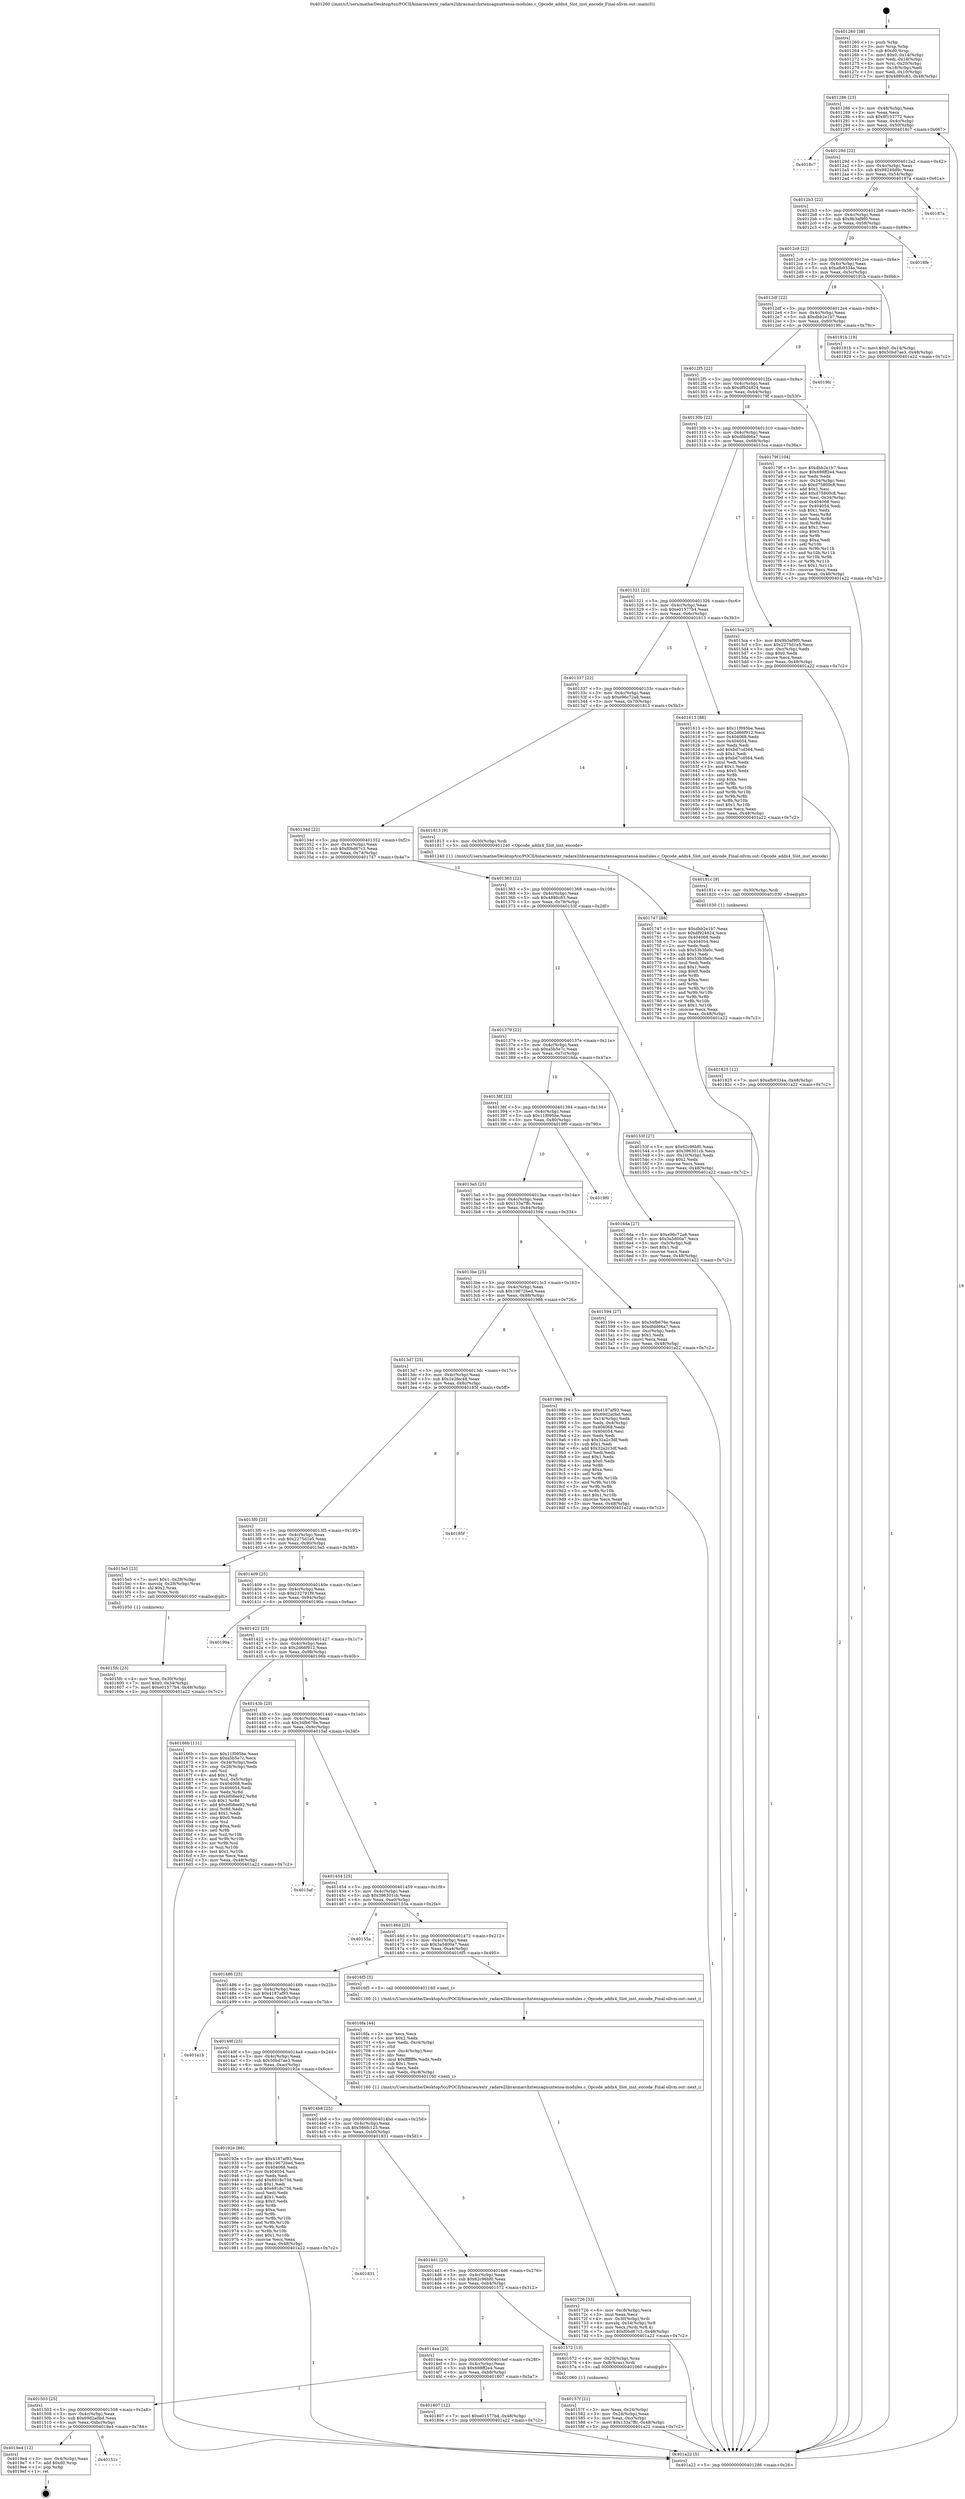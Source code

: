 digraph "0x401260" {
  label = "0x401260 (/mnt/c/Users/mathe/Desktop/tcc/POCII/binaries/extr_radare2librasmarchxtensagnuxtensa-modules.c_Opcode_addx4_Slot_inst_encode_Final-ollvm.out::main(0))"
  labelloc = "t"
  node[shape=record]

  Entry [label="",width=0.3,height=0.3,shape=circle,fillcolor=black,style=filled]
  "0x401286" [label="{
     0x401286 [23]\l
     | [instrs]\l
     &nbsp;&nbsp;0x401286 \<+3\>: mov -0x48(%rbp),%eax\l
     &nbsp;&nbsp;0x401289 \<+2\>: mov %eax,%ecx\l
     &nbsp;&nbsp;0x40128b \<+6\>: sub $0x8f153772,%ecx\l
     &nbsp;&nbsp;0x401291 \<+3\>: mov %eax,-0x4c(%rbp)\l
     &nbsp;&nbsp;0x401294 \<+3\>: mov %ecx,-0x50(%rbp)\l
     &nbsp;&nbsp;0x401297 \<+6\>: je 00000000004018c7 \<main+0x667\>\l
  }"]
  "0x4018c7" [label="{
     0x4018c7\l
  }", style=dashed]
  "0x40129d" [label="{
     0x40129d [22]\l
     | [instrs]\l
     &nbsp;&nbsp;0x40129d \<+5\>: jmp 00000000004012a2 \<main+0x42\>\l
     &nbsp;&nbsp;0x4012a2 \<+3\>: mov -0x4c(%rbp),%eax\l
     &nbsp;&nbsp;0x4012a5 \<+5\>: sub $0x98249d9c,%eax\l
     &nbsp;&nbsp;0x4012aa \<+3\>: mov %eax,-0x54(%rbp)\l
     &nbsp;&nbsp;0x4012ad \<+6\>: je 000000000040187a \<main+0x61a\>\l
  }"]
  Exit [label="",width=0.3,height=0.3,shape=circle,fillcolor=black,style=filled,peripheries=2]
  "0x40187a" [label="{
     0x40187a\l
  }", style=dashed]
  "0x4012b3" [label="{
     0x4012b3 [22]\l
     | [instrs]\l
     &nbsp;&nbsp;0x4012b3 \<+5\>: jmp 00000000004012b8 \<main+0x58\>\l
     &nbsp;&nbsp;0x4012b8 \<+3\>: mov -0x4c(%rbp),%eax\l
     &nbsp;&nbsp;0x4012bb \<+5\>: sub $0x9b3af9f0,%eax\l
     &nbsp;&nbsp;0x4012c0 \<+3\>: mov %eax,-0x58(%rbp)\l
     &nbsp;&nbsp;0x4012c3 \<+6\>: je 00000000004018fe \<main+0x69e\>\l
  }"]
  "0x40151c" [label="{
     0x40151c\l
  }", style=dashed]
  "0x4018fe" [label="{
     0x4018fe\l
  }", style=dashed]
  "0x4012c9" [label="{
     0x4012c9 [22]\l
     | [instrs]\l
     &nbsp;&nbsp;0x4012c9 \<+5\>: jmp 00000000004012ce \<main+0x6e\>\l
     &nbsp;&nbsp;0x4012ce \<+3\>: mov -0x4c(%rbp),%eax\l
     &nbsp;&nbsp;0x4012d1 \<+5\>: sub $0xafb9334a,%eax\l
     &nbsp;&nbsp;0x4012d6 \<+3\>: mov %eax,-0x5c(%rbp)\l
     &nbsp;&nbsp;0x4012d9 \<+6\>: je 000000000040191b \<main+0x6bb\>\l
  }"]
  "0x4019e4" [label="{
     0x4019e4 [12]\l
     | [instrs]\l
     &nbsp;&nbsp;0x4019e4 \<+3\>: mov -0x4(%rbp),%eax\l
     &nbsp;&nbsp;0x4019e7 \<+7\>: add $0xd0,%rsp\l
     &nbsp;&nbsp;0x4019ee \<+1\>: pop %rbp\l
     &nbsp;&nbsp;0x4019ef \<+1\>: ret\l
  }"]
  "0x40191b" [label="{
     0x40191b [19]\l
     | [instrs]\l
     &nbsp;&nbsp;0x40191b \<+7\>: movl $0x0,-0x14(%rbp)\l
     &nbsp;&nbsp;0x401922 \<+7\>: movl $0x50bd7ae3,-0x48(%rbp)\l
     &nbsp;&nbsp;0x401929 \<+5\>: jmp 0000000000401a22 \<main+0x7c2\>\l
  }"]
  "0x4012df" [label="{
     0x4012df [22]\l
     | [instrs]\l
     &nbsp;&nbsp;0x4012df \<+5\>: jmp 00000000004012e4 \<main+0x84\>\l
     &nbsp;&nbsp;0x4012e4 \<+3\>: mov -0x4c(%rbp),%eax\l
     &nbsp;&nbsp;0x4012e7 \<+5\>: sub $0xdbb2e1b7,%eax\l
     &nbsp;&nbsp;0x4012ec \<+3\>: mov %eax,-0x60(%rbp)\l
     &nbsp;&nbsp;0x4012ef \<+6\>: je 00000000004019fc \<main+0x79c\>\l
  }"]
  "0x401825" [label="{
     0x401825 [12]\l
     | [instrs]\l
     &nbsp;&nbsp;0x401825 \<+7\>: movl $0xafb9334a,-0x48(%rbp)\l
     &nbsp;&nbsp;0x40182c \<+5\>: jmp 0000000000401a22 \<main+0x7c2\>\l
  }"]
  "0x4019fc" [label="{
     0x4019fc\l
  }", style=dashed]
  "0x4012f5" [label="{
     0x4012f5 [22]\l
     | [instrs]\l
     &nbsp;&nbsp;0x4012f5 \<+5\>: jmp 00000000004012fa \<main+0x9a\>\l
     &nbsp;&nbsp;0x4012fa \<+3\>: mov -0x4c(%rbp),%eax\l
     &nbsp;&nbsp;0x4012fd \<+5\>: sub $0xdf924824,%eax\l
     &nbsp;&nbsp;0x401302 \<+3\>: mov %eax,-0x64(%rbp)\l
     &nbsp;&nbsp;0x401305 \<+6\>: je 000000000040179f \<main+0x53f\>\l
  }"]
  "0x40181c" [label="{
     0x40181c [9]\l
     | [instrs]\l
     &nbsp;&nbsp;0x40181c \<+4\>: mov -0x30(%rbp),%rdi\l
     &nbsp;&nbsp;0x401820 \<+5\>: call 0000000000401030 \<free@plt\>\l
     | [calls]\l
     &nbsp;&nbsp;0x401030 \{1\} (unknown)\l
  }"]
  "0x40179f" [label="{
     0x40179f [104]\l
     | [instrs]\l
     &nbsp;&nbsp;0x40179f \<+5\>: mov $0xdbb2e1b7,%eax\l
     &nbsp;&nbsp;0x4017a4 \<+5\>: mov $0x698ff2e4,%ecx\l
     &nbsp;&nbsp;0x4017a9 \<+2\>: xor %edx,%edx\l
     &nbsp;&nbsp;0x4017ab \<+3\>: mov -0x34(%rbp),%esi\l
     &nbsp;&nbsp;0x4017ae \<+6\>: sub $0xd75800c8,%esi\l
     &nbsp;&nbsp;0x4017b4 \<+3\>: add $0x1,%esi\l
     &nbsp;&nbsp;0x4017b7 \<+6\>: add $0xd75800c8,%esi\l
     &nbsp;&nbsp;0x4017bd \<+3\>: mov %esi,-0x34(%rbp)\l
     &nbsp;&nbsp;0x4017c0 \<+7\>: mov 0x404068,%esi\l
     &nbsp;&nbsp;0x4017c7 \<+7\>: mov 0x404054,%edi\l
     &nbsp;&nbsp;0x4017ce \<+3\>: sub $0x1,%edx\l
     &nbsp;&nbsp;0x4017d1 \<+3\>: mov %esi,%r8d\l
     &nbsp;&nbsp;0x4017d4 \<+3\>: add %edx,%r8d\l
     &nbsp;&nbsp;0x4017d7 \<+4\>: imul %r8d,%esi\l
     &nbsp;&nbsp;0x4017db \<+3\>: and $0x1,%esi\l
     &nbsp;&nbsp;0x4017de \<+3\>: cmp $0x0,%esi\l
     &nbsp;&nbsp;0x4017e1 \<+4\>: sete %r9b\l
     &nbsp;&nbsp;0x4017e5 \<+3\>: cmp $0xa,%edi\l
     &nbsp;&nbsp;0x4017e8 \<+4\>: setl %r10b\l
     &nbsp;&nbsp;0x4017ec \<+3\>: mov %r9b,%r11b\l
     &nbsp;&nbsp;0x4017ef \<+3\>: and %r10b,%r11b\l
     &nbsp;&nbsp;0x4017f2 \<+3\>: xor %r10b,%r9b\l
     &nbsp;&nbsp;0x4017f5 \<+3\>: or %r9b,%r11b\l
     &nbsp;&nbsp;0x4017f8 \<+4\>: test $0x1,%r11b\l
     &nbsp;&nbsp;0x4017fc \<+3\>: cmovne %ecx,%eax\l
     &nbsp;&nbsp;0x4017ff \<+3\>: mov %eax,-0x48(%rbp)\l
     &nbsp;&nbsp;0x401802 \<+5\>: jmp 0000000000401a22 \<main+0x7c2\>\l
  }"]
  "0x40130b" [label="{
     0x40130b [22]\l
     | [instrs]\l
     &nbsp;&nbsp;0x40130b \<+5\>: jmp 0000000000401310 \<main+0xb0\>\l
     &nbsp;&nbsp;0x401310 \<+3\>: mov -0x4c(%rbp),%eax\l
     &nbsp;&nbsp;0x401313 \<+5\>: sub $0xdfdd66a7,%eax\l
     &nbsp;&nbsp;0x401318 \<+3\>: mov %eax,-0x68(%rbp)\l
     &nbsp;&nbsp;0x40131b \<+6\>: je 00000000004015ca \<main+0x36a\>\l
  }"]
  "0x401503" [label="{
     0x401503 [25]\l
     | [instrs]\l
     &nbsp;&nbsp;0x401503 \<+5\>: jmp 0000000000401508 \<main+0x2a8\>\l
     &nbsp;&nbsp;0x401508 \<+3\>: mov -0x4c(%rbp),%eax\l
     &nbsp;&nbsp;0x40150b \<+5\>: sub $0x69d2a0bd,%eax\l
     &nbsp;&nbsp;0x401510 \<+6\>: mov %eax,-0xbc(%rbp)\l
     &nbsp;&nbsp;0x401516 \<+6\>: je 00000000004019e4 \<main+0x784\>\l
  }"]
  "0x4015ca" [label="{
     0x4015ca [27]\l
     | [instrs]\l
     &nbsp;&nbsp;0x4015ca \<+5\>: mov $0x9b3af9f0,%eax\l
     &nbsp;&nbsp;0x4015cf \<+5\>: mov $0x2275d1e5,%ecx\l
     &nbsp;&nbsp;0x4015d4 \<+3\>: mov -0xc(%rbp),%edx\l
     &nbsp;&nbsp;0x4015d7 \<+3\>: cmp $0x0,%edx\l
     &nbsp;&nbsp;0x4015da \<+3\>: cmove %ecx,%eax\l
     &nbsp;&nbsp;0x4015dd \<+3\>: mov %eax,-0x48(%rbp)\l
     &nbsp;&nbsp;0x4015e0 \<+5\>: jmp 0000000000401a22 \<main+0x7c2\>\l
  }"]
  "0x401321" [label="{
     0x401321 [22]\l
     | [instrs]\l
     &nbsp;&nbsp;0x401321 \<+5\>: jmp 0000000000401326 \<main+0xc6\>\l
     &nbsp;&nbsp;0x401326 \<+3\>: mov -0x4c(%rbp),%eax\l
     &nbsp;&nbsp;0x401329 \<+5\>: sub $0xe01577b4,%eax\l
     &nbsp;&nbsp;0x40132e \<+3\>: mov %eax,-0x6c(%rbp)\l
     &nbsp;&nbsp;0x401331 \<+6\>: je 0000000000401613 \<main+0x3b3\>\l
  }"]
  "0x401807" [label="{
     0x401807 [12]\l
     | [instrs]\l
     &nbsp;&nbsp;0x401807 \<+7\>: movl $0xe01577b4,-0x48(%rbp)\l
     &nbsp;&nbsp;0x40180e \<+5\>: jmp 0000000000401a22 \<main+0x7c2\>\l
  }"]
  "0x401613" [label="{
     0x401613 [88]\l
     | [instrs]\l
     &nbsp;&nbsp;0x401613 \<+5\>: mov $0x11f095be,%eax\l
     &nbsp;&nbsp;0x401618 \<+5\>: mov $0x2d66f912,%ecx\l
     &nbsp;&nbsp;0x40161d \<+7\>: mov 0x404068,%edx\l
     &nbsp;&nbsp;0x401624 \<+7\>: mov 0x404054,%esi\l
     &nbsp;&nbsp;0x40162b \<+2\>: mov %edx,%edi\l
     &nbsp;&nbsp;0x40162d \<+6\>: add $0xbd7cd564,%edi\l
     &nbsp;&nbsp;0x401633 \<+3\>: sub $0x1,%edi\l
     &nbsp;&nbsp;0x401636 \<+6\>: sub $0xbd7cd564,%edi\l
     &nbsp;&nbsp;0x40163c \<+3\>: imul %edi,%edx\l
     &nbsp;&nbsp;0x40163f \<+3\>: and $0x1,%edx\l
     &nbsp;&nbsp;0x401642 \<+3\>: cmp $0x0,%edx\l
     &nbsp;&nbsp;0x401645 \<+4\>: sete %r8b\l
     &nbsp;&nbsp;0x401649 \<+3\>: cmp $0xa,%esi\l
     &nbsp;&nbsp;0x40164c \<+4\>: setl %r9b\l
     &nbsp;&nbsp;0x401650 \<+3\>: mov %r8b,%r10b\l
     &nbsp;&nbsp;0x401653 \<+3\>: and %r9b,%r10b\l
     &nbsp;&nbsp;0x401656 \<+3\>: xor %r9b,%r8b\l
     &nbsp;&nbsp;0x401659 \<+3\>: or %r8b,%r10b\l
     &nbsp;&nbsp;0x40165c \<+4\>: test $0x1,%r10b\l
     &nbsp;&nbsp;0x401660 \<+3\>: cmovne %ecx,%eax\l
     &nbsp;&nbsp;0x401663 \<+3\>: mov %eax,-0x48(%rbp)\l
     &nbsp;&nbsp;0x401666 \<+5\>: jmp 0000000000401a22 \<main+0x7c2\>\l
  }"]
  "0x401337" [label="{
     0x401337 [22]\l
     | [instrs]\l
     &nbsp;&nbsp;0x401337 \<+5\>: jmp 000000000040133c \<main+0xdc\>\l
     &nbsp;&nbsp;0x40133c \<+3\>: mov -0x4c(%rbp),%eax\l
     &nbsp;&nbsp;0x40133f \<+5\>: sub $0xe96c72a8,%eax\l
     &nbsp;&nbsp;0x401344 \<+3\>: mov %eax,-0x70(%rbp)\l
     &nbsp;&nbsp;0x401347 \<+6\>: je 0000000000401813 \<main+0x5b3\>\l
  }"]
  "0x401726" [label="{
     0x401726 [33]\l
     | [instrs]\l
     &nbsp;&nbsp;0x401726 \<+6\>: mov -0xc8(%rbp),%ecx\l
     &nbsp;&nbsp;0x40172c \<+3\>: imul %eax,%ecx\l
     &nbsp;&nbsp;0x40172f \<+4\>: mov -0x30(%rbp),%rdi\l
     &nbsp;&nbsp;0x401733 \<+4\>: movslq -0x34(%rbp),%r8\l
     &nbsp;&nbsp;0x401737 \<+4\>: mov %ecx,(%rdi,%r8,4)\l
     &nbsp;&nbsp;0x40173b \<+7\>: movl $0xf0bd67c3,-0x48(%rbp)\l
     &nbsp;&nbsp;0x401742 \<+5\>: jmp 0000000000401a22 \<main+0x7c2\>\l
  }"]
  "0x401813" [label="{
     0x401813 [9]\l
     | [instrs]\l
     &nbsp;&nbsp;0x401813 \<+4\>: mov -0x30(%rbp),%rdi\l
     &nbsp;&nbsp;0x401817 \<+5\>: call 0000000000401240 \<Opcode_addx4_Slot_inst_encode\>\l
     | [calls]\l
     &nbsp;&nbsp;0x401240 \{1\} (/mnt/c/Users/mathe/Desktop/tcc/POCII/binaries/extr_radare2librasmarchxtensagnuxtensa-modules.c_Opcode_addx4_Slot_inst_encode_Final-ollvm.out::Opcode_addx4_Slot_inst_encode)\l
  }"]
  "0x40134d" [label="{
     0x40134d [22]\l
     | [instrs]\l
     &nbsp;&nbsp;0x40134d \<+5\>: jmp 0000000000401352 \<main+0xf2\>\l
     &nbsp;&nbsp;0x401352 \<+3\>: mov -0x4c(%rbp),%eax\l
     &nbsp;&nbsp;0x401355 \<+5\>: sub $0xf0bd67c3,%eax\l
     &nbsp;&nbsp;0x40135a \<+3\>: mov %eax,-0x74(%rbp)\l
     &nbsp;&nbsp;0x40135d \<+6\>: je 0000000000401747 \<main+0x4e7\>\l
  }"]
  "0x4016fa" [label="{
     0x4016fa [44]\l
     | [instrs]\l
     &nbsp;&nbsp;0x4016fa \<+2\>: xor %ecx,%ecx\l
     &nbsp;&nbsp;0x4016fc \<+5\>: mov $0x2,%edx\l
     &nbsp;&nbsp;0x401701 \<+6\>: mov %edx,-0xc4(%rbp)\l
     &nbsp;&nbsp;0x401707 \<+1\>: cltd\l
     &nbsp;&nbsp;0x401708 \<+6\>: mov -0xc4(%rbp),%esi\l
     &nbsp;&nbsp;0x40170e \<+2\>: idiv %esi\l
     &nbsp;&nbsp;0x401710 \<+6\>: imul $0xfffffffe,%edx,%edx\l
     &nbsp;&nbsp;0x401716 \<+3\>: sub $0x1,%ecx\l
     &nbsp;&nbsp;0x401719 \<+2\>: sub %ecx,%edx\l
     &nbsp;&nbsp;0x40171b \<+6\>: mov %edx,-0xc8(%rbp)\l
     &nbsp;&nbsp;0x401721 \<+5\>: call 0000000000401160 \<next_i\>\l
     | [calls]\l
     &nbsp;&nbsp;0x401160 \{1\} (/mnt/c/Users/mathe/Desktop/tcc/POCII/binaries/extr_radare2librasmarchxtensagnuxtensa-modules.c_Opcode_addx4_Slot_inst_encode_Final-ollvm.out::next_i)\l
  }"]
  "0x401747" [label="{
     0x401747 [88]\l
     | [instrs]\l
     &nbsp;&nbsp;0x401747 \<+5\>: mov $0xdbb2e1b7,%eax\l
     &nbsp;&nbsp;0x40174c \<+5\>: mov $0xdf924824,%ecx\l
     &nbsp;&nbsp;0x401751 \<+7\>: mov 0x404068,%edx\l
     &nbsp;&nbsp;0x401758 \<+7\>: mov 0x404054,%esi\l
     &nbsp;&nbsp;0x40175f \<+2\>: mov %edx,%edi\l
     &nbsp;&nbsp;0x401761 \<+6\>: sub $0x53b3fa0c,%edi\l
     &nbsp;&nbsp;0x401767 \<+3\>: sub $0x1,%edi\l
     &nbsp;&nbsp;0x40176a \<+6\>: add $0x53b3fa0c,%edi\l
     &nbsp;&nbsp;0x401770 \<+3\>: imul %edi,%edx\l
     &nbsp;&nbsp;0x401773 \<+3\>: and $0x1,%edx\l
     &nbsp;&nbsp;0x401776 \<+3\>: cmp $0x0,%edx\l
     &nbsp;&nbsp;0x401779 \<+4\>: sete %r8b\l
     &nbsp;&nbsp;0x40177d \<+3\>: cmp $0xa,%esi\l
     &nbsp;&nbsp;0x401780 \<+4\>: setl %r9b\l
     &nbsp;&nbsp;0x401784 \<+3\>: mov %r8b,%r10b\l
     &nbsp;&nbsp;0x401787 \<+3\>: and %r9b,%r10b\l
     &nbsp;&nbsp;0x40178a \<+3\>: xor %r9b,%r8b\l
     &nbsp;&nbsp;0x40178d \<+3\>: or %r8b,%r10b\l
     &nbsp;&nbsp;0x401790 \<+4\>: test $0x1,%r10b\l
     &nbsp;&nbsp;0x401794 \<+3\>: cmovne %ecx,%eax\l
     &nbsp;&nbsp;0x401797 \<+3\>: mov %eax,-0x48(%rbp)\l
     &nbsp;&nbsp;0x40179a \<+5\>: jmp 0000000000401a22 \<main+0x7c2\>\l
  }"]
  "0x401363" [label="{
     0x401363 [22]\l
     | [instrs]\l
     &nbsp;&nbsp;0x401363 \<+5\>: jmp 0000000000401368 \<main+0x108\>\l
     &nbsp;&nbsp;0x401368 \<+3\>: mov -0x4c(%rbp),%eax\l
     &nbsp;&nbsp;0x40136b \<+5\>: sub $0x4880c83,%eax\l
     &nbsp;&nbsp;0x401370 \<+3\>: mov %eax,-0x78(%rbp)\l
     &nbsp;&nbsp;0x401373 \<+6\>: je 000000000040153f \<main+0x2df\>\l
  }"]
  "0x4015fc" [label="{
     0x4015fc [23]\l
     | [instrs]\l
     &nbsp;&nbsp;0x4015fc \<+4\>: mov %rax,-0x30(%rbp)\l
     &nbsp;&nbsp;0x401600 \<+7\>: movl $0x0,-0x34(%rbp)\l
     &nbsp;&nbsp;0x401607 \<+7\>: movl $0xe01577b4,-0x48(%rbp)\l
     &nbsp;&nbsp;0x40160e \<+5\>: jmp 0000000000401a22 \<main+0x7c2\>\l
  }"]
  "0x40153f" [label="{
     0x40153f [27]\l
     | [instrs]\l
     &nbsp;&nbsp;0x40153f \<+5\>: mov $0x62c96bf0,%eax\l
     &nbsp;&nbsp;0x401544 \<+5\>: mov $0x396301cb,%ecx\l
     &nbsp;&nbsp;0x401549 \<+3\>: mov -0x10(%rbp),%edx\l
     &nbsp;&nbsp;0x40154c \<+3\>: cmp $0x2,%edx\l
     &nbsp;&nbsp;0x40154f \<+3\>: cmovne %ecx,%eax\l
     &nbsp;&nbsp;0x401552 \<+3\>: mov %eax,-0x48(%rbp)\l
     &nbsp;&nbsp;0x401555 \<+5\>: jmp 0000000000401a22 \<main+0x7c2\>\l
  }"]
  "0x401379" [label="{
     0x401379 [22]\l
     | [instrs]\l
     &nbsp;&nbsp;0x401379 \<+5\>: jmp 000000000040137e \<main+0x11e\>\l
     &nbsp;&nbsp;0x40137e \<+3\>: mov -0x4c(%rbp),%eax\l
     &nbsp;&nbsp;0x401381 \<+5\>: sub $0xa5b5e7c,%eax\l
     &nbsp;&nbsp;0x401386 \<+3\>: mov %eax,-0x7c(%rbp)\l
     &nbsp;&nbsp;0x401389 \<+6\>: je 00000000004016da \<main+0x47a\>\l
  }"]
  "0x401a22" [label="{
     0x401a22 [5]\l
     | [instrs]\l
     &nbsp;&nbsp;0x401a22 \<+5\>: jmp 0000000000401286 \<main+0x26\>\l
  }"]
  "0x401260" [label="{
     0x401260 [38]\l
     | [instrs]\l
     &nbsp;&nbsp;0x401260 \<+1\>: push %rbp\l
     &nbsp;&nbsp;0x401261 \<+3\>: mov %rsp,%rbp\l
     &nbsp;&nbsp;0x401264 \<+7\>: sub $0xd0,%rsp\l
     &nbsp;&nbsp;0x40126b \<+7\>: movl $0x0,-0x14(%rbp)\l
     &nbsp;&nbsp;0x401272 \<+3\>: mov %edi,-0x18(%rbp)\l
     &nbsp;&nbsp;0x401275 \<+4\>: mov %rsi,-0x20(%rbp)\l
     &nbsp;&nbsp;0x401279 \<+3\>: mov -0x18(%rbp),%edi\l
     &nbsp;&nbsp;0x40127c \<+3\>: mov %edi,-0x10(%rbp)\l
     &nbsp;&nbsp;0x40127f \<+7\>: movl $0x4880c83,-0x48(%rbp)\l
  }"]
  "0x40157f" [label="{
     0x40157f [21]\l
     | [instrs]\l
     &nbsp;&nbsp;0x40157f \<+3\>: mov %eax,-0x24(%rbp)\l
     &nbsp;&nbsp;0x401582 \<+3\>: mov -0x24(%rbp),%eax\l
     &nbsp;&nbsp;0x401585 \<+3\>: mov %eax,-0xc(%rbp)\l
     &nbsp;&nbsp;0x401588 \<+7\>: movl $0x133a7ffc,-0x48(%rbp)\l
     &nbsp;&nbsp;0x40158f \<+5\>: jmp 0000000000401a22 \<main+0x7c2\>\l
  }"]
  "0x4016da" [label="{
     0x4016da [27]\l
     | [instrs]\l
     &nbsp;&nbsp;0x4016da \<+5\>: mov $0xe96c72a8,%eax\l
     &nbsp;&nbsp;0x4016df \<+5\>: mov $0x3a5d00a7,%ecx\l
     &nbsp;&nbsp;0x4016e4 \<+3\>: mov -0x5(%rbp),%dl\l
     &nbsp;&nbsp;0x4016e7 \<+3\>: test $0x1,%dl\l
     &nbsp;&nbsp;0x4016ea \<+3\>: cmovne %ecx,%eax\l
     &nbsp;&nbsp;0x4016ed \<+3\>: mov %eax,-0x48(%rbp)\l
     &nbsp;&nbsp;0x4016f0 \<+5\>: jmp 0000000000401a22 \<main+0x7c2\>\l
  }"]
  "0x40138f" [label="{
     0x40138f [22]\l
     | [instrs]\l
     &nbsp;&nbsp;0x40138f \<+5\>: jmp 0000000000401394 \<main+0x134\>\l
     &nbsp;&nbsp;0x401394 \<+3\>: mov -0x4c(%rbp),%eax\l
     &nbsp;&nbsp;0x401397 \<+5\>: sub $0x11f095be,%eax\l
     &nbsp;&nbsp;0x40139c \<+3\>: mov %eax,-0x80(%rbp)\l
     &nbsp;&nbsp;0x40139f \<+6\>: je 00000000004019f0 \<main+0x790\>\l
  }"]
  "0x4014ea" [label="{
     0x4014ea [25]\l
     | [instrs]\l
     &nbsp;&nbsp;0x4014ea \<+5\>: jmp 00000000004014ef \<main+0x28f\>\l
     &nbsp;&nbsp;0x4014ef \<+3\>: mov -0x4c(%rbp),%eax\l
     &nbsp;&nbsp;0x4014f2 \<+5\>: sub $0x698ff2e4,%eax\l
     &nbsp;&nbsp;0x4014f7 \<+6\>: mov %eax,-0xb8(%rbp)\l
     &nbsp;&nbsp;0x4014fd \<+6\>: je 0000000000401807 \<main+0x5a7\>\l
  }"]
  "0x4019f0" [label="{
     0x4019f0\l
  }", style=dashed]
  "0x4013a5" [label="{
     0x4013a5 [25]\l
     | [instrs]\l
     &nbsp;&nbsp;0x4013a5 \<+5\>: jmp 00000000004013aa \<main+0x14a\>\l
     &nbsp;&nbsp;0x4013aa \<+3\>: mov -0x4c(%rbp),%eax\l
     &nbsp;&nbsp;0x4013ad \<+5\>: sub $0x133a7ffc,%eax\l
     &nbsp;&nbsp;0x4013b2 \<+6\>: mov %eax,-0x84(%rbp)\l
     &nbsp;&nbsp;0x4013b8 \<+6\>: je 0000000000401594 \<main+0x334\>\l
  }"]
  "0x401572" [label="{
     0x401572 [13]\l
     | [instrs]\l
     &nbsp;&nbsp;0x401572 \<+4\>: mov -0x20(%rbp),%rax\l
     &nbsp;&nbsp;0x401576 \<+4\>: mov 0x8(%rax),%rdi\l
     &nbsp;&nbsp;0x40157a \<+5\>: call 0000000000401060 \<atoi@plt\>\l
     | [calls]\l
     &nbsp;&nbsp;0x401060 \{1\} (unknown)\l
  }"]
  "0x401594" [label="{
     0x401594 [27]\l
     | [instrs]\l
     &nbsp;&nbsp;0x401594 \<+5\>: mov $0x34fb676e,%eax\l
     &nbsp;&nbsp;0x401599 \<+5\>: mov $0xdfdd66a7,%ecx\l
     &nbsp;&nbsp;0x40159e \<+3\>: mov -0xc(%rbp),%edx\l
     &nbsp;&nbsp;0x4015a1 \<+3\>: cmp $0x1,%edx\l
     &nbsp;&nbsp;0x4015a4 \<+3\>: cmovl %ecx,%eax\l
     &nbsp;&nbsp;0x4015a7 \<+3\>: mov %eax,-0x48(%rbp)\l
     &nbsp;&nbsp;0x4015aa \<+5\>: jmp 0000000000401a22 \<main+0x7c2\>\l
  }"]
  "0x4013be" [label="{
     0x4013be [25]\l
     | [instrs]\l
     &nbsp;&nbsp;0x4013be \<+5\>: jmp 00000000004013c3 \<main+0x163\>\l
     &nbsp;&nbsp;0x4013c3 \<+3\>: mov -0x4c(%rbp),%eax\l
     &nbsp;&nbsp;0x4013c6 \<+5\>: sub $0x19672bed,%eax\l
     &nbsp;&nbsp;0x4013cb \<+6\>: mov %eax,-0x88(%rbp)\l
     &nbsp;&nbsp;0x4013d1 \<+6\>: je 0000000000401986 \<main+0x726\>\l
  }"]
  "0x4014d1" [label="{
     0x4014d1 [25]\l
     | [instrs]\l
     &nbsp;&nbsp;0x4014d1 \<+5\>: jmp 00000000004014d6 \<main+0x276\>\l
     &nbsp;&nbsp;0x4014d6 \<+3\>: mov -0x4c(%rbp),%eax\l
     &nbsp;&nbsp;0x4014d9 \<+5\>: sub $0x62c96bf0,%eax\l
     &nbsp;&nbsp;0x4014de \<+6\>: mov %eax,-0xb4(%rbp)\l
     &nbsp;&nbsp;0x4014e4 \<+6\>: je 0000000000401572 \<main+0x312\>\l
  }"]
  "0x401986" [label="{
     0x401986 [94]\l
     | [instrs]\l
     &nbsp;&nbsp;0x401986 \<+5\>: mov $0x4187af93,%eax\l
     &nbsp;&nbsp;0x40198b \<+5\>: mov $0x69d2a0bd,%ecx\l
     &nbsp;&nbsp;0x401990 \<+3\>: mov -0x14(%rbp),%edx\l
     &nbsp;&nbsp;0x401993 \<+3\>: mov %edx,-0x4(%rbp)\l
     &nbsp;&nbsp;0x401996 \<+7\>: mov 0x404068,%edx\l
     &nbsp;&nbsp;0x40199d \<+7\>: mov 0x404054,%esi\l
     &nbsp;&nbsp;0x4019a4 \<+2\>: mov %edx,%edi\l
     &nbsp;&nbsp;0x4019a6 \<+6\>: sub $0x32a2c3df,%edi\l
     &nbsp;&nbsp;0x4019ac \<+3\>: sub $0x1,%edi\l
     &nbsp;&nbsp;0x4019af \<+6\>: add $0x32a2c3df,%edi\l
     &nbsp;&nbsp;0x4019b5 \<+3\>: imul %edi,%edx\l
     &nbsp;&nbsp;0x4019b8 \<+3\>: and $0x1,%edx\l
     &nbsp;&nbsp;0x4019bb \<+3\>: cmp $0x0,%edx\l
     &nbsp;&nbsp;0x4019be \<+4\>: sete %r8b\l
     &nbsp;&nbsp;0x4019c2 \<+3\>: cmp $0xa,%esi\l
     &nbsp;&nbsp;0x4019c5 \<+4\>: setl %r9b\l
     &nbsp;&nbsp;0x4019c9 \<+3\>: mov %r8b,%r10b\l
     &nbsp;&nbsp;0x4019cc \<+3\>: and %r9b,%r10b\l
     &nbsp;&nbsp;0x4019cf \<+3\>: xor %r9b,%r8b\l
     &nbsp;&nbsp;0x4019d2 \<+3\>: or %r8b,%r10b\l
     &nbsp;&nbsp;0x4019d5 \<+4\>: test $0x1,%r10b\l
     &nbsp;&nbsp;0x4019d9 \<+3\>: cmovne %ecx,%eax\l
     &nbsp;&nbsp;0x4019dc \<+3\>: mov %eax,-0x48(%rbp)\l
     &nbsp;&nbsp;0x4019df \<+5\>: jmp 0000000000401a22 \<main+0x7c2\>\l
  }"]
  "0x4013d7" [label="{
     0x4013d7 [25]\l
     | [instrs]\l
     &nbsp;&nbsp;0x4013d7 \<+5\>: jmp 00000000004013dc \<main+0x17c\>\l
     &nbsp;&nbsp;0x4013dc \<+3\>: mov -0x4c(%rbp),%eax\l
     &nbsp;&nbsp;0x4013df \<+5\>: sub $0x1e2fec48,%eax\l
     &nbsp;&nbsp;0x4013e4 \<+6\>: mov %eax,-0x8c(%rbp)\l
     &nbsp;&nbsp;0x4013ea \<+6\>: je 000000000040185f \<main+0x5ff\>\l
  }"]
  "0x401831" [label="{
     0x401831\l
  }", style=dashed]
  "0x40185f" [label="{
     0x40185f\l
  }", style=dashed]
  "0x4013f0" [label="{
     0x4013f0 [25]\l
     | [instrs]\l
     &nbsp;&nbsp;0x4013f0 \<+5\>: jmp 00000000004013f5 \<main+0x195\>\l
     &nbsp;&nbsp;0x4013f5 \<+3\>: mov -0x4c(%rbp),%eax\l
     &nbsp;&nbsp;0x4013f8 \<+5\>: sub $0x2275d1e5,%eax\l
     &nbsp;&nbsp;0x4013fd \<+6\>: mov %eax,-0x90(%rbp)\l
     &nbsp;&nbsp;0x401403 \<+6\>: je 00000000004015e5 \<main+0x385\>\l
  }"]
  "0x4014b8" [label="{
     0x4014b8 [25]\l
     | [instrs]\l
     &nbsp;&nbsp;0x4014b8 \<+5\>: jmp 00000000004014bd \<main+0x25d\>\l
     &nbsp;&nbsp;0x4014bd \<+3\>: mov -0x4c(%rbp),%eax\l
     &nbsp;&nbsp;0x4014c0 \<+5\>: sub $0x566fc125,%eax\l
     &nbsp;&nbsp;0x4014c5 \<+6\>: mov %eax,-0xb0(%rbp)\l
     &nbsp;&nbsp;0x4014cb \<+6\>: je 0000000000401831 \<main+0x5d1\>\l
  }"]
  "0x4015e5" [label="{
     0x4015e5 [23]\l
     | [instrs]\l
     &nbsp;&nbsp;0x4015e5 \<+7\>: movl $0x1,-0x28(%rbp)\l
     &nbsp;&nbsp;0x4015ec \<+4\>: movslq -0x28(%rbp),%rax\l
     &nbsp;&nbsp;0x4015f0 \<+4\>: shl $0x2,%rax\l
     &nbsp;&nbsp;0x4015f4 \<+3\>: mov %rax,%rdi\l
     &nbsp;&nbsp;0x4015f7 \<+5\>: call 0000000000401050 \<malloc@plt\>\l
     | [calls]\l
     &nbsp;&nbsp;0x401050 \{1\} (unknown)\l
  }"]
  "0x401409" [label="{
     0x401409 [25]\l
     | [instrs]\l
     &nbsp;&nbsp;0x401409 \<+5\>: jmp 000000000040140e \<main+0x1ae\>\l
     &nbsp;&nbsp;0x40140e \<+3\>: mov -0x4c(%rbp),%eax\l
     &nbsp;&nbsp;0x401411 \<+5\>: sub $0x232791f9,%eax\l
     &nbsp;&nbsp;0x401416 \<+6\>: mov %eax,-0x94(%rbp)\l
     &nbsp;&nbsp;0x40141c \<+6\>: je 000000000040190a \<main+0x6aa\>\l
  }"]
  "0x40192e" [label="{
     0x40192e [88]\l
     | [instrs]\l
     &nbsp;&nbsp;0x40192e \<+5\>: mov $0x4187af93,%eax\l
     &nbsp;&nbsp;0x401933 \<+5\>: mov $0x19672bed,%ecx\l
     &nbsp;&nbsp;0x401938 \<+7\>: mov 0x404068,%edx\l
     &nbsp;&nbsp;0x40193f \<+7\>: mov 0x404054,%esi\l
     &nbsp;&nbsp;0x401946 \<+2\>: mov %edx,%edi\l
     &nbsp;&nbsp;0x401948 \<+6\>: add $0x6918c756,%edi\l
     &nbsp;&nbsp;0x40194e \<+3\>: sub $0x1,%edi\l
     &nbsp;&nbsp;0x401951 \<+6\>: sub $0x6918c756,%edi\l
     &nbsp;&nbsp;0x401957 \<+3\>: imul %edi,%edx\l
     &nbsp;&nbsp;0x40195a \<+3\>: and $0x1,%edx\l
     &nbsp;&nbsp;0x40195d \<+3\>: cmp $0x0,%edx\l
     &nbsp;&nbsp;0x401960 \<+4\>: sete %r8b\l
     &nbsp;&nbsp;0x401964 \<+3\>: cmp $0xa,%esi\l
     &nbsp;&nbsp;0x401967 \<+4\>: setl %r9b\l
     &nbsp;&nbsp;0x40196b \<+3\>: mov %r8b,%r10b\l
     &nbsp;&nbsp;0x40196e \<+3\>: and %r9b,%r10b\l
     &nbsp;&nbsp;0x401971 \<+3\>: xor %r9b,%r8b\l
     &nbsp;&nbsp;0x401974 \<+3\>: or %r8b,%r10b\l
     &nbsp;&nbsp;0x401977 \<+4\>: test $0x1,%r10b\l
     &nbsp;&nbsp;0x40197b \<+3\>: cmovne %ecx,%eax\l
     &nbsp;&nbsp;0x40197e \<+3\>: mov %eax,-0x48(%rbp)\l
     &nbsp;&nbsp;0x401981 \<+5\>: jmp 0000000000401a22 \<main+0x7c2\>\l
  }"]
  "0x40190a" [label="{
     0x40190a\l
  }", style=dashed]
  "0x401422" [label="{
     0x401422 [25]\l
     | [instrs]\l
     &nbsp;&nbsp;0x401422 \<+5\>: jmp 0000000000401427 \<main+0x1c7\>\l
     &nbsp;&nbsp;0x401427 \<+3\>: mov -0x4c(%rbp),%eax\l
     &nbsp;&nbsp;0x40142a \<+5\>: sub $0x2d66f912,%eax\l
     &nbsp;&nbsp;0x40142f \<+6\>: mov %eax,-0x98(%rbp)\l
     &nbsp;&nbsp;0x401435 \<+6\>: je 000000000040166b \<main+0x40b\>\l
  }"]
  "0x40149f" [label="{
     0x40149f [25]\l
     | [instrs]\l
     &nbsp;&nbsp;0x40149f \<+5\>: jmp 00000000004014a4 \<main+0x244\>\l
     &nbsp;&nbsp;0x4014a4 \<+3\>: mov -0x4c(%rbp),%eax\l
     &nbsp;&nbsp;0x4014a7 \<+5\>: sub $0x50bd7ae3,%eax\l
     &nbsp;&nbsp;0x4014ac \<+6\>: mov %eax,-0xac(%rbp)\l
     &nbsp;&nbsp;0x4014b2 \<+6\>: je 000000000040192e \<main+0x6ce\>\l
  }"]
  "0x40166b" [label="{
     0x40166b [111]\l
     | [instrs]\l
     &nbsp;&nbsp;0x40166b \<+5\>: mov $0x11f095be,%eax\l
     &nbsp;&nbsp;0x401670 \<+5\>: mov $0xa5b5e7c,%ecx\l
     &nbsp;&nbsp;0x401675 \<+3\>: mov -0x34(%rbp),%edx\l
     &nbsp;&nbsp;0x401678 \<+3\>: cmp -0x28(%rbp),%edx\l
     &nbsp;&nbsp;0x40167b \<+4\>: setl %sil\l
     &nbsp;&nbsp;0x40167f \<+4\>: and $0x1,%sil\l
     &nbsp;&nbsp;0x401683 \<+4\>: mov %sil,-0x5(%rbp)\l
     &nbsp;&nbsp;0x401687 \<+7\>: mov 0x404068,%edx\l
     &nbsp;&nbsp;0x40168e \<+7\>: mov 0x404054,%edi\l
     &nbsp;&nbsp;0x401695 \<+3\>: mov %edx,%r8d\l
     &nbsp;&nbsp;0x401698 \<+7\>: sub $0xbf08ee92,%r8d\l
     &nbsp;&nbsp;0x40169f \<+4\>: sub $0x1,%r8d\l
     &nbsp;&nbsp;0x4016a3 \<+7\>: add $0xbf08ee92,%r8d\l
     &nbsp;&nbsp;0x4016aa \<+4\>: imul %r8d,%edx\l
     &nbsp;&nbsp;0x4016ae \<+3\>: and $0x1,%edx\l
     &nbsp;&nbsp;0x4016b1 \<+3\>: cmp $0x0,%edx\l
     &nbsp;&nbsp;0x4016b4 \<+4\>: sete %sil\l
     &nbsp;&nbsp;0x4016b8 \<+3\>: cmp $0xa,%edi\l
     &nbsp;&nbsp;0x4016bb \<+4\>: setl %r9b\l
     &nbsp;&nbsp;0x4016bf \<+3\>: mov %sil,%r10b\l
     &nbsp;&nbsp;0x4016c2 \<+3\>: and %r9b,%r10b\l
     &nbsp;&nbsp;0x4016c5 \<+3\>: xor %r9b,%sil\l
     &nbsp;&nbsp;0x4016c8 \<+3\>: or %sil,%r10b\l
     &nbsp;&nbsp;0x4016cb \<+4\>: test $0x1,%r10b\l
     &nbsp;&nbsp;0x4016cf \<+3\>: cmovne %ecx,%eax\l
     &nbsp;&nbsp;0x4016d2 \<+3\>: mov %eax,-0x48(%rbp)\l
     &nbsp;&nbsp;0x4016d5 \<+5\>: jmp 0000000000401a22 \<main+0x7c2\>\l
  }"]
  "0x40143b" [label="{
     0x40143b [25]\l
     | [instrs]\l
     &nbsp;&nbsp;0x40143b \<+5\>: jmp 0000000000401440 \<main+0x1e0\>\l
     &nbsp;&nbsp;0x401440 \<+3\>: mov -0x4c(%rbp),%eax\l
     &nbsp;&nbsp;0x401443 \<+5\>: sub $0x34fb676e,%eax\l
     &nbsp;&nbsp;0x401448 \<+6\>: mov %eax,-0x9c(%rbp)\l
     &nbsp;&nbsp;0x40144e \<+6\>: je 00000000004015af \<main+0x34f\>\l
  }"]
  "0x401a1b" [label="{
     0x401a1b\l
  }", style=dashed]
  "0x4015af" [label="{
     0x4015af\l
  }", style=dashed]
  "0x401454" [label="{
     0x401454 [25]\l
     | [instrs]\l
     &nbsp;&nbsp;0x401454 \<+5\>: jmp 0000000000401459 \<main+0x1f9\>\l
     &nbsp;&nbsp;0x401459 \<+3\>: mov -0x4c(%rbp),%eax\l
     &nbsp;&nbsp;0x40145c \<+5\>: sub $0x396301cb,%eax\l
     &nbsp;&nbsp;0x401461 \<+6\>: mov %eax,-0xa0(%rbp)\l
     &nbsp;&nbsp;0x401467 \<+6\>: je 000000000040155a \<main+0x2fa\>\l
  }"]
  "0x401486" [label="{
     0x401486 [25]\l
     | [instrs]\l
     &nbsp;&nbsp;0x401486 \<+5\>: jmp 000000000040148b \<main+0x22b\>\l
     &nbsp;&nbsp;0x40148b \<+3\>: mov -0x4c(%rbp),%eax\l
     &nbsp;&nbsp;0x40148e \<+5\>: sub $0x4187af93,%eax\l
     &nbsp;&nbsp;0x401493 \<+6\>: mov %eax,-0xa8(%rbp)\l
     &nbsp;&nbsp;0x401499 \<+6\>: je 0000000000401a1b \<main+0x7bb\>\l
  }"]
  "0x40155a" [label="{
     0x40155a\l
  }", style=dashed]
  "0x40146d" [label="{
     0x40146d [25]\l
     | [instrs]\l
     &nbsp;&nbsp;0x40146d \<+5\>: jmp 0000000000401472 \<main+0x212\>\l
     &nbsp;&nbsp;0x401472 \<+3\>: mov -0x4c(%rbp),%eax\l
     &nbsp;&nbsp;0x401475 \<+5\>: sub $0x3a5d00a7,%eax\l
     &nbsp;&nbsp;0x40147a \<+6\>: mov %eax,-0xa4(%rbp)\l
     &nbsp;&nbsp;0x401480 \<+6\>: je 00000000004016f5 \<main+0x495\>\l
  }"]
  "0x4016f5" [label="{
     0x4016f5 [5]\l
     | [instrs]\l
     &nbsp;&nbsp;0x4016f5 \<+5\>: call 0000000000401160 \<next_i\>\l
     | [calls]\l
     &nbsp;&nbsp;0x401160 \{1\} (/mnt/c/Users/mathe/Desktop/tcc/POCII/binaries/extr_radare2librasmarchxtensagnuxtensa-modules.c_Opcode_addx4_Slot_inst_encode_Final-ollvm.out::next_i)\l
  }"]
  Entry -> "0x401260" [label=" 1"]
  "0x401286" -> "0x4018c7" [label=" 0"]
  "0x401286" -> "0x40129d" [label=" 20"]
  "0x4019e4" -> Exit [label=" 1"]
  "0x40129d" -> "0x40187a" [label=" 0"]
  "0x40129d" -> "0x4012b3" [label=" 20"]
  "0x401503" -> "0x40151c" [label=" 0"]
  "0x4012b3" -> "0x4018fe" [label=" 0"]
  "0x4012b3" -> "0x4012c9" [label=" 20"]
  "0x401503" -> "0x4019e4" [label=" 1"]
  "0x4012c9" -> "0x40191b" [label=" 1"]
  "0x4012c9" -> "0x4012df" [label=" 19"]
  "0x401986" -> "0x401a22" [label=" 1"]
  "0x4012df" -> "0x4019fc" [label=" 0"]
  "0x4012df" -> "0x4012f5" [label=" 19"]
  "0x40192e" -> "0x401a22" [label=" 1"]
  "0x4012f5" -> "0x40179f" [label=" 1"]
  "0x4012f5" -> "0x40130b" [label=" 18"]
  "0x40191b" -> "0x401a22" [label=" 1"]
  "0x40130b" -> "0x4015ca" [label=" 1"]
  "0x40130b" -> "0x401321" [label=" 17"]
  "0x401825" -> "0x401a22" [label=" 1"]
  "0x401321" -> "0x401613" [label=" 2"]
  "0x401321" -> "0x401337" [label=" 15"]
  "0x40181c" -> "0x401825" [label=" 1"]
  "0x401337" -> "0x401813" [label=" 1"]
  "0x401337" -> "0x40134d" [label=" 14"]
  "0x401807" -> "0x401a22" [label=" 1"]
  "0x40134d" -> "0x401747" [label=" 1"]
  "0x40134d" -> "0x401363" [label=" 13"]
  "0x4014ea" -> "0x401503" [label=" 1"]
  "0x401363" -> "0x40153f" [label=" 1"]
  "0x401363" -> "0x401379" [label=" 12"]
  "0x40153f" -> "0x401a22" [label=" 1"]
  "0x401260" -> "0x401286" [label=" 1"]
  "0x401a22" -> "0x401286" [label=" 19"]
  "0x4014ea" -> "0x401807" [label=" 1"]
  "0x401379" -> "0x4016da" [label=" 2"]
  "0x401379" -> "0x40138f" [label=" 10"]
  "0x401813" -> "0x40181c" [label=" 1"]
  "0x40138f" -> "0x4019f0" [label=" 0"]
  "0x40138f" -> "0x4013a5" [label=" 10"]
  "0x40179f" -> "0x401a22" [label=" 1"]
  "0x4013a5" -> "0x401594" [label=" 1"]
  "0x4013a5" -> "0x4013be" [label=" 9"]
  "0x401747" -> "0x401a22" [label=" 1"]
  "0x4013be" -> "0x401986" [label=" 1"]
  "0x4013be" -> "0x4013d7" [label=" 8"]
  "0x4016fa" -> "0x401726" [label=" 1"]
  "0x4013d7" -> "0x40185f" [label=" 0"]
  "0x4013d7" -> "0x4013f0" [label=" 8"]
  "0x4016f5" -> "0x4016fa" [label=" 1"]
  "0x4013f0" -> "0x4015e5" [label=" 1"]
  "0x4013f0" -> "0x401409" [label=" 7"]
  "0x40166b" -> "0x401a22" [label=" 2"]
  "0x401409" -> "0x40190a" [label=" 0"]
  "0x401409" -> "0x401422" [label=" 7"]
  "0x401613" -> "0x401a22" [label=" 2"]
  "0x401422" -> "0x40166b" [label=" 2"]
  "0x401422" -> "0x40143b" [label=" 5"]
  "0x4015e5" -> "0x4015fc" [label=" 1"]
  "0x40143b" -> "0x4015af" [label=" 0"]
  "0x40143b" -> "0x401454" [label=" 5"]
  "0x4015ca" -> "0x401a22" [label=" 1"]
  "0x401454" -> "0x40155a" [label=" 0"]
  "0x401454" -> "0x40146d" [label=" 5"]
  "0x40157f" -> "0x401a22" [label=" 1"]
  "0x40146d" -> "0x4016f5" [label=" 1"]
  "0x40146d" -> "0x401486" [label=" 4"]
  "0x401594" -> "0x401a22" [label=" 1"]
  "0x401486" -> "0x401a1b" [label=" 0"]
  "0x401486" -> "0x40149f" [label=" 4"]
  "0x4015fc" -> "0x401a22" [label=" 1"]
  "0x40149f" -> "0x40192e" [label=" 1"]
  "0x40149f" -> "0x4014b8" [label=" 3"]
  "0x4016da" -> "0x401a22" [label=" 2"]
  "0x4014b8" -> "0x401831" [label=" 0"]
  "0x4014b8" -> "0x4014d1" [label=" 3"]
  "0x401726" -> "0x401a22" [label=" 1"]
  "0x4014d1" -> "0x401572" [label=" 1"]
  "0x4014d1" -> "0x4014ea" [label=" 2"]
  "0x401572" -> "0x40157f" [label=" 1"]
}
